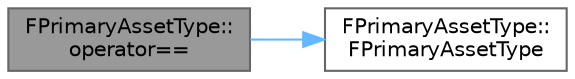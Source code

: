 digraph "FPrimaryAssetType::operator=="
{
 // INTERACTIVE_SVG=YES
 // LATEX_PDF_SIZE
  bgcolor="transparent";
  edge [fontname=Helvetica,fontsize=10,labelfontname=Helvetica,labelfontsize=10];
  node [fontname=Helvetica,fontsize=10,shape=box,height=0.2,width=0.4];
  rankdir="LR";
  Node1 [id="Node000001",label="FPrimaryAssetType::\loperator==",height=0.2,width=0.4,color="gray40", fillcolor="grey60", style="filled", fontcolor="black",tooltip=" "];
  Node1 -> Node2 [id="edge1_Node000001_Node000002",color="steelblue1",style="solid",tooltip=" "];
  Node2 [id="Node000002",label="FPrimaryAssetType::\lFPrimaryAssetType",height=0.2,width=0.4,color="grey40", fillcolor="white", style="filled",URL="$da/deb/structFPrimaryAssetType.html#a2bd70618aa6e07b3e3f70fede999776a",tooltip="Convert from FName."];
}
